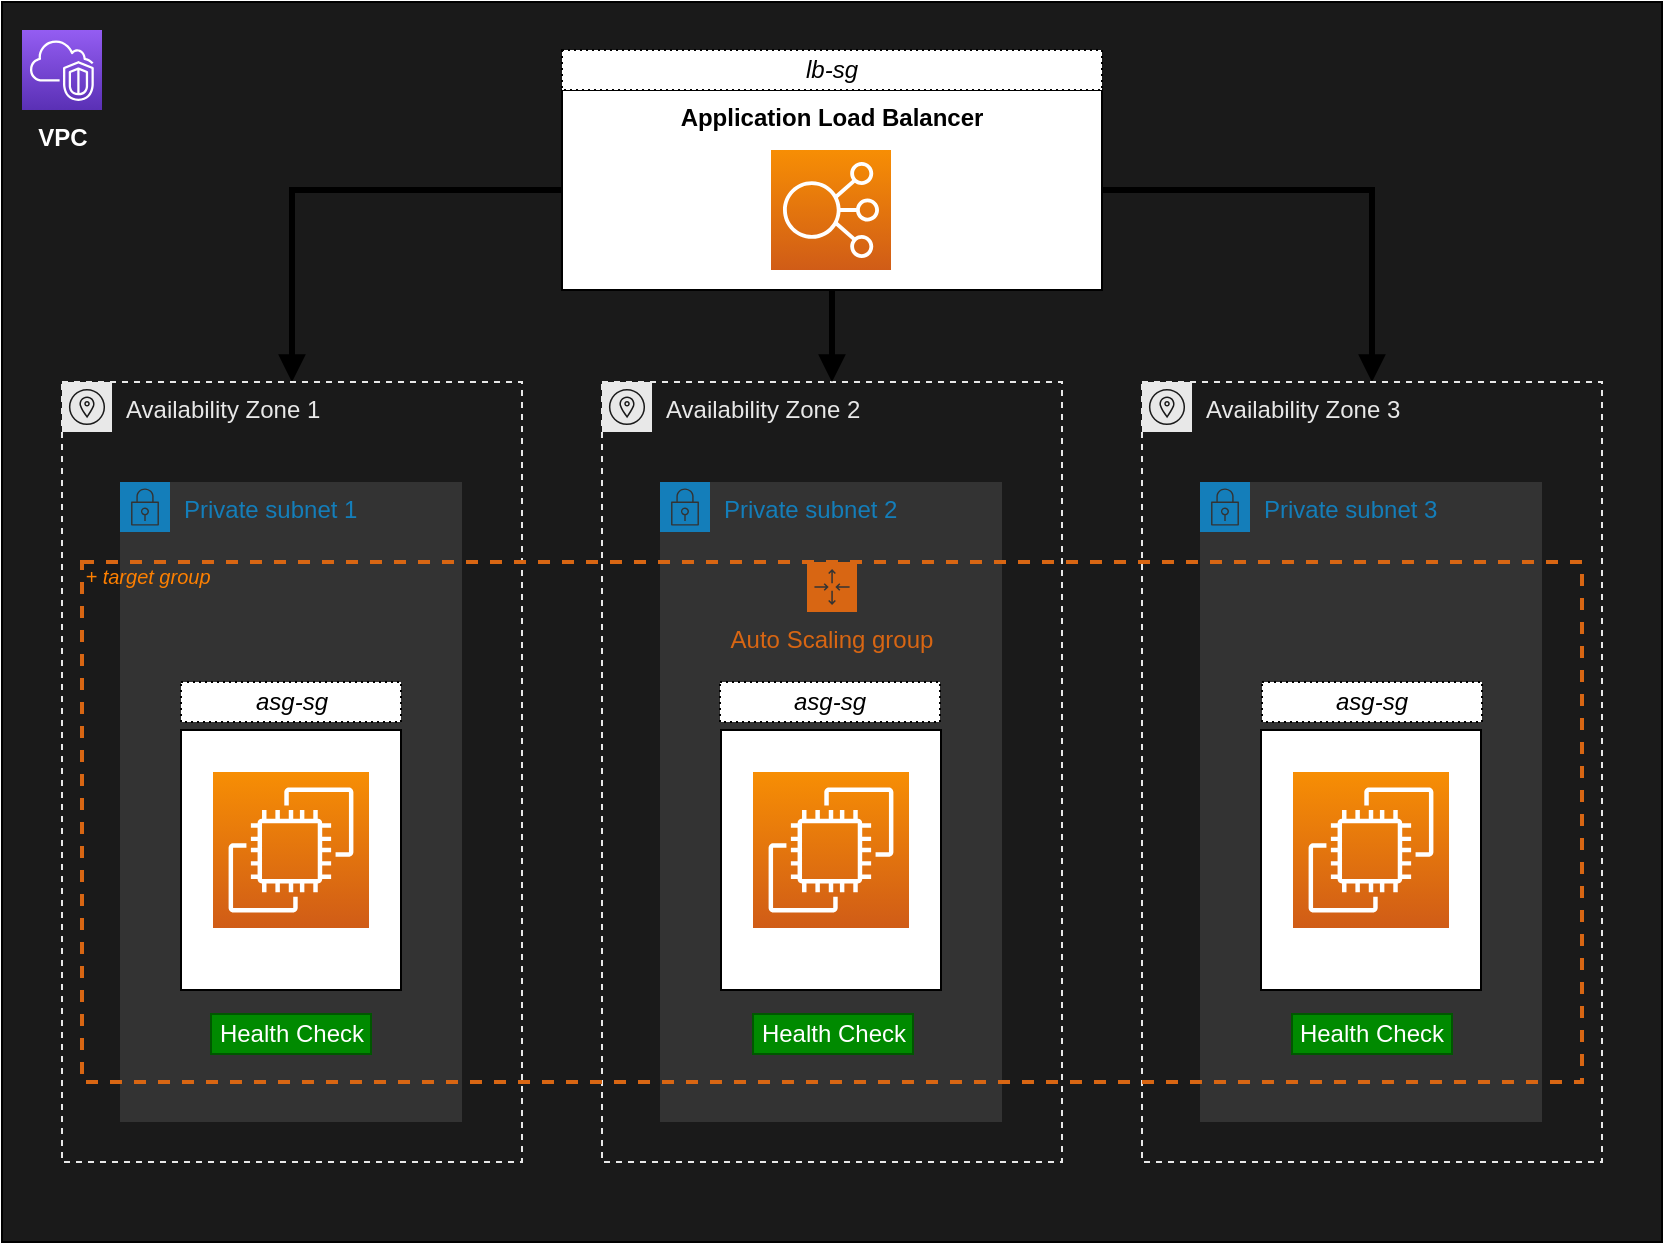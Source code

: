 <mxfile version="19.0.3" type="device"><diagram id="0U9EVkECSL9XpYst_XFg" name="VPC"><mxGraphModel dx="1585" dy="1914" grid="1" gridSize="10" guides="1" tooltips="1" connect="1" arrows="1" fold="1" page="0" pageScale="1" pageWidth="1100" pageHeight="850" math="0" shadow="0"><root><mxCell id="0"/><mxCell id="1" parent="0"/><mxCell id="fM30o6IjkzXxwqTY1PKk-15" value="" style="rounded=0;whiteSpace=wrap;html=1;verticalAlign=top;fontStyle=1;fillColor=#1A1A1A;" parent="1" vertex="1"><mxGeometry x="-60" y="-990" width="830" height="620" as="geometry"/></mxCell><mxCell id="fM30o6IjkzXxwqTY1PKk-7" value="Availability Zone 2" style="sketch=0;outlineConnect=0;gradientColor=none;html=1;whiteSpace=wrap;fontSize=12;fontStyle=0;shape=mxgraph.aws4.group;grIcon=mxgraph.aws4.group_availability_zone;strokeColor=#E8E8E8;fillColor=none;verticalAlign=top;align=left;spacingLeft=30;fontColor=#E8E8E8;dashed=1;" parent="1" vertex="1"><mxGeometry x="240" y="-800" width="230" height="390" as="geometry"/></mxCell><mxCell id="fM30o6IjkzXxwqTY1PKk-20" style="edgeStyle=orthogonalEdgeStyle;rounded=0;orthogonalLoop=1;jettySize=auto;html=1;endArrow=block;endFill=1;strokeWidth=3;" parent="1" source="ixzRv7R_ScsTzMEvwVDS-9" target="fM30o6IjkzXxwqTY1PKk-7" edge="1"><mxGeometry relative="1" as="geometry"/></mxCell><mxCell id="fM30o6IjkzXxwqTY1PKk-29" style="edgeStyle=orthogonalEdgeStyle;rounded=0;orthogonalLoop=1;jettySize=auto;html=1;endArrow=block;endFill=1;strokeWidth=3;" parent="1" source="ixzRv7R_ScsTzMEvwVDS-9" target="fM30o6IjkzXxwqTY1PKk-2" edge="1"><mxGeometry relative="1" as="geometry"/></mxCell><mxCell id="fM30o6IjkzXxwqTY1PKk-30" style="edgeStyle=orthogonalEdgeStyle;rounded=0;orthogonalLoop=1;jettySize=auto;html=1;endArrow=block;endFill=1;strokeWidth=3;" parent="1" source="ixzRv7R_ScsTzMEvwVDS-9" target="fM30o6IjkzXxwqTY1PKk-11" edge="1"><mxGeometry relative="1" as="geometry"/></mxCell><mxCell id="ixzRv7R_ScsTzMEvwVDS-9" value="Application Load Balancer" style="rounded=0;whiteSpace=wrap;html=1;verticalAlign=top;fontStyle=1" parent="1" vertex="1"><mxGeometry x="220" y="-946" width="270" height="100" as="geometry"/></mxCell><mxCell id="ixzRv7R_ScsTzMEvwVDS-6" value="" style="sketch=0;points=[[0,0,0],[0.25,0,0],[0.5,0,0],[0.75,0,0],[1,0,0],[0,1,0],[0.25,1,0],[0.5,1,0],[0.75,1,0],[1,1,0],[0,0.25,0],[0,0.5,0],[0,0.75,0],[1,0.25,0],[1,0.5,0],[1,0.75,0]];outlineConnect=0;fontColor=#FFFFFF;gradientColor=#F78E04;gradientDirection=north;fillColor=#D05C17;strokeColor=#ffffff;dashed=0;verticalLabelPosition=bottom;verticalAlign=top;align=center;html=1;fontSize=12;fontStyle=1;aspect=fixed;shape=mxgraph.aws4.resourceIcon;resIcon=mxgraph.aws4.elastic_load_balancing;" parent="1" vertex="1"><mxGeometry x="324.5" y="-916" width="60" height="60" as="geometry"/></mxCell><mxCell id="fM30o6IjkzXxwqTY1PKk-18" value="VPC" style="sketch=0;points=[[0,0,0],[0.25,0,0],[0.5,0,0],[0.75,0,0],[1,0,0],[0,1,0],[0.25,1,0],[0.5,1,0],[0.75,1,0],[1,1,0],[0,0.25,0],[0,0.5,0],[0,0.75,0],[1,0.25,0],[1,0.5,0],[1,0.75,0]];outlineConnect=0;fontColor=#FFFFFF;gradientColor=#945DF2;gradientDirection=north;fillColor=#5A30B5;strokeColor=#ffffff;dashed=0;verticalLabelPosition=bottom;verticalAlign=top;align=center;html=1;fontSize=12;fontStyle=1;aspect=fixed;shape=mxgraph.aws4.resourceIcon;resIcon=mxgraph.aws4.vpc;labelPosition=center;" parent="1" vertex="1"><mxGeometry x="-50.0" y="-976" width="40" height="40" as="geometry"/></mxCell><mxCell id="fM30o6IjkzXxwqTY1PKk-23" value="lb-sg" style="rounded=0;whiteSpace=wrap;html=1;fontStyle=2;dashed=1;dashPattern=1 2;" parent="1" vertex="1"><mxGeometry x="220" y="-966" width="270" height="20" as="geometry"/></mxCell><mxCell id="fM30o6IjkzXxwqTY1PKk-8" value="Private subnet 2" style="points=[[0,0],[0.25,0],[0.5,0],[0.75,0],[1,0],[1,0.25],[1,0.5],[1,0.75],[1,1],[0.75,1],[0.5,1],[0.25,1],[0,1],[0,0.75],[0,0.5],[0,0.25]];outlineConnect=0;gradientColor=none;html=1;whiteSpace=wrap;fontSize=12;fontStyle=0;container=1;pointerEvents=0;collapsible=0;recursiveResize=0;shape=mxgraph.aws4.group;grIcon=mxgraph.aws4.group_security_group;grStroke=0;strokeColor=#147EBA;fillColor=#333333;verticalAlign=top;align=left;spacingLeft=30;fontColor=#147EBA;dashed=0;" parent="1" vertex="1"><mxGeometry x="269" y="-750" width="171" height="320" as="geometry"/></mxCell><mxCell id="fM30o6IjkzXxwqTY1PKk-9" value="" style="rounded=0;whiteSpace=wrap;html=1;" parent="fM30o6IjkzXxwqTY1PKk-8" vertex="1"><mxGeometry x="30.5" y="124" width="110" height="130" as="geometry"/></mxCell><mxCell id="fM30o6IjkzXxwqTY1PKk-10" value="Instance" style="sketch=0;points=[[0,0,0],[0.25,0,0],[0.5,0,0],[0.75,0,0],[1,0,0],[0,1,0],[0.25,1,0],[0.5,1,0],[0.75,1,0],[1,1,0],[0,0.25,0],[0,0.5,0],[0,0.75,0],[1,0.25,0],[1,0.5,0],[1,0.75,0]];outlineConnect=0;fontColor=#FFFFFF;gradientColor=#F78E04;gradientDirection=north;fillColor=#D05C17;strokeColor=#ffffff;dashed=0;verticalLabelPosition=bottom;verticalAlign=top;align=center;html=1;fontSize=12;fontStyle=1;aspect=fixed;shape=mxgraph.aws4.resourceIcon;resIcon=mxgraph.aws4.ec2;" parent="fM30o6IjkzXxwqTY1PKk-8" vertex="1"><mxGeometry x="46.5" y="145" width="78" height="78" as="geometry"/></mxCell><mxCell id="fM30o6IjkzXxwqTY1PKk-16" value="Health Check" style="rounded=0;whiteSpace=wrap;html=1;fillColor=#008a00;fontColor=#ffffff;strokeColor=#005700;" parent="fM30o6IjkzXxwqTY1PKk-8" vertex="1"><mxGeometry x="46.5" y="266" width="80" height="20" as="geometry"/></mxCell><mxCell id="fM30o6IjkzXxwqTY1PKk-2" value="Availability Zone 1" style="sketch=0;outlineConnect=0;gradientColor=none;html=1;whiteSpace=wrap;fontSize=12;fontStyle=0;shape=mxgraph.aws4.group;grIcon=mxgraph.aws4.group_availability_zone;strokeColor=#E8E8E8;fillColor=none;verticalAlign=top;align=left;spacingLeft=30;fontColor=#E8E8E8;dashed=1;" parent="1" vertex="1"><mxGeometry x="-30" y="-800" width="230" height="390" as="geometry"/></mxCell><mxCell id="fM30o6IjkzXxwqTY1PKk-4" value="Private subnet 1" style="points=[[0,0],[0.25,0],[0.5,0],[0.75,0],[1,0],[1,0.25],[1,0.5],[1,0.75],[1,1],[0.75,1],[0.5,1],[0.25,1],[0,1],[0,0.75],[0,0.5],[0,0.25]];outlineConnect=0;gradientColor=none;html=1;whiteSpace=wrap;fontSize=12;fontStyle=0;container=1;pointerEvents=0;collapsible=0;recursiveResize=0;shape=mxgraph.aws4.group;grIcon=mxgraph.aws4.group_security_group;grStroke=0;strokeColor=#147EBA;fillColor=#333333;verticalAlign=top;align=left;spacingLeft=30;fontColor=#147EBA;dashed=0;" parent="1" vertex="1"><mxGeometry x="-1" y="-750" width="171" height="320" as="geometry"/></mxCell><mxCell id="fM30o6IjkzXxwqTY1PKk-5" value="" style="rounded=0;whiteSpace=wrap;html=1;" parent="fM30o6IjkzXxwqTY1PKk-4" vertex="1"><mxGeometry x="30.5" y="124" width="110" height="130" as="geometry"/></mxCell><mxCell id="fM30o6IjkzXxwqTY1PKk-17" value="Health Check" style="rounded=0;whiteSpace=wrap;html=1;fillColor=#008a00;fontColor=#ffffff;strokeColor=#005700;" parent="fM30o6IjkzXxwqTY1PKk-4" vertex="1"><mxGeometry x="45.5" y="266" width="80" height="20" as="geometry"/></mxCell><mxCell id="ixzRv7R_ScsTzMEvwVDS-10" value="Instance" style="sketch=0;points=[[0,0,0],[0.25,0,0],[0.5,0,0],[0.75,0,0],[1,0,0],[0,1,0],[0.25,1,0],[0.5,1,0],[0.75,1,0],[1,1,0],[0,0.25,0],[0,0.5,0],[0,0.75,0],[1,0.25,0],[1,0.5,0],[1,0.75,0]];outlineConnect=0;fontColor=#FFFFFF;gradientColor=#F78E04;gradientDirection=north;fillColor=#D05C17;strokeColor=#ffffff;dashed=0;verticalLabelPosition=bottom;verticalAlign=top;align=center;html=1;fontSize=12;fontStyle=1;aspect=fixed;shape=mxgraph.aws4.resourceIcon;resIcon=mxgraph.aws4.ec2;" parent="fM30o6IjkzXxwqTY1PKk-4" vertex="1"><mxGeometry x="46.5" y="145" width="78" height="78" as="geometry"/></mxCell><mxCell id="fM30o6IjkzXxwqTY1PKk-11" value="Availability Zone 3" style="sketch=0;outlineConnect=0;gradientColor=none;html=1;whiteSpace=wrap;fontSize=12;fontStyle=0;shape=mxgraph.aws4.group;grIcon=mxgraph.aws4.group_availability_zone;strokeColor=#E8E8E8;fillColor=none;verticalAlign=top;align=left;spacingLeft=30;fontColor=#E8E8E8;dashed=1;" parent="1" vertex="1"><mxGeometry x="510" y="-800" width="230" height="390" as="geometry"/></mxCell><mxCell id="fM30o6IjkzXxwqTY1PKk-12" value="Private subnet 3" style="points=[[0,0],[0.25,0],[0.5,0],[0.75,0],[1,0],[1,0.25],[1,0.5],[1,0.75],[1,1],[0.75,1],[0.5,1],[0.25,1],[0,1],[0,0.75],[0,0.5],[0,0.25]];outlineConnect=0;gradientColor=none;html=1;whiteSpace=wrap;fontSize=12;fontStyle=0;container=1;pointerEvents=0;collapsible=0;recursiveResize=0;shape=mxgraph.aws4.group;grIcon=mxgraph.aws4.group_security_group;grStroke=0;strokeColor=#147EBA;fillColor=#333333;verticalAlign=top;align=left;spacingLeft=30;fontColor=#147EBA;dashed=0;" parent="1" vertex="1"><mxGeometry x="539" y="-750" width="171" height="320" as="geometry"/></mxCell><mxCell id="fM30o6IjkzXxwqTY1PKk-13" value="" style="rounded=0;whiteSpace=wrap;html=1;" parent="fM30o6IjkzXxwqTY1PKk-12" vertex="1"><mxGeometry x="30.5" y="124" width="110" height="130" as="geometry"/></mxCell><mxCell id="fM30o6IjkzXxwqTY1PKk-14" value="Instance" style="sketch=0;points=[[0,0,0],[0.25,0,0],[0.5,0,0],[0.75,0,0],[1,0,0],[0,1,0],[0.25,1,0],[0.5,1,0],[0.75,1,0],[1,1,0],[0,0.25,0],[0,0.5,0],[0,0.75,0],[1,0.25,0],[1,0.5,0],[1,0.75,0]];outlineConnect=0;fontColor=#FFFFFF;gradientColor=#F78E04;gradientDirection=north;fillColor=#D05C17;strokeColor=#ffffff;dashed=0;verticalLabelPosition=bottom;verticalAlign=top;align=center;html=1;fontSize=12;fontStyle=1;aspect=fixed;shape=mxgraph.aws4.resourceIcon;resIcon=mxgraph.aws4.ec2;" parent="fM30o6IjkzXxwqTY1PKk-12" vertex="1"><mxGeometry x="46.5" y="145" width="78" height="78" as="geometry"/></mxCell><mxCell id="eXsJ3-BHv-ZGqikBtPma-4" value="Auto Scaling group" style="points=[[0,0],[0.25,0],[0.5,0],[0.75,0],[1,0],[1,0.25],[1,0.5],[1,0.75],[1,1],[0.75,1],[0.5,1],[0.25,1],[0,1],[0,0.75],[0,0.5],[0,0.25]];outlineConnect=0;gradientColor=none;html=1;whiteSpace=wrap;fontSize=12;fontStyle=0;container=1;pointerEvents=0;collapsible=0;recursiveResize=0;shape=mxgraph.aws4.groupCenter;grIcon=mxgraph.aws4.group_auto_scaling_group;grStroke=1;strokeColor=#D86613;fillColor=none;verticalAlign=top;align=center;fontColor=#D86613;dashed=1;spacingTop=25;strokeWidth=2;" parent="1" vertex="1"><mxGeometry x="-20" y="-710" width="750" height="260" as="geometry"/></mxCell><mxCell id="eXsJ3-BHv-ZGqikBtPma-2" value="Health Check" style="rounded=0;whiteSpace=wrap;html=1;fillColor=#008a00;fontColor=#ffffff;strokeColor=#005700;" parent="1" vertex="1"><mxGeometry x="585" y="-484" width="80" height="20" as="geometry"/></mxCell><mxCell id="fM30o6IjkzXxwqTY1PKk-24" value="asg-sg" style="rounded=0;whiteSpace=wrap;html=1;fontStyle=2;dashed=1;dashPattern=1 2;" parent="1" vertex="1"><mxGeometry x="570" y="-650" width="110" height="20" as="geometry"/></mxCell><mxCell id="fM30o6IjkzXxwqTY1PKk-26" value="asg-sg" style="rounded=0;whiteSpace=wrap;html=1;fontStyle=2;dashed=1;dashPattern=1 2;" parent="1" vertex="1"><mxGeometry x="29.5" y="-650" width="110" height="20" as="geometry"/></mxCell><mxCell id="fM30o6IjkzXxwqTY1PKk-25" value="asg-sg" style="rounded=0;whiteSpace=wrap;html=1;fontStyle=2;dashed=1;dashPattern=1 2;" parent="1" vertex="1"><mxGeometry x="299" y="-650" width="110" height="20" as="geometry"/></mxCell><mxCell id="Kog99vvhESXjKJ8h65bu-8" value="+ target group" style="text;html=1;strokeColor=none;fillColor=none;align=center;verticalAlign=middle;whiteSpace=wrap;rounded=0;fontStyle=2;fontColor=#FF8000;fontSize=10;" vertex="1" parent="1"><mxGeometry x="-27" y="-718" width="80" height="30" as="geometry"/></mxCell></root></mxGraphModel></diagram></mxfile>